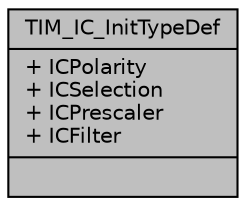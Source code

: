 digraph "TIM_IC_InitTypeDef"
{
  edge [fontname="Helvetica",fontsize="10",labelfontname="Helvetica",labelfontsize="10"];
  node [fontname="Helvetica",fontsize="10",shape=record];
  Node1 [label="{TIM_IC_InitTypeDef\n|+ ICPolarity\l+ ICSelection\l+ ICPrescaler\l+ ICFilter\l|}",height=0.2,width=0.4,color="black", fillcolor="grey75", style="filled", fontcolor="black"];
}
